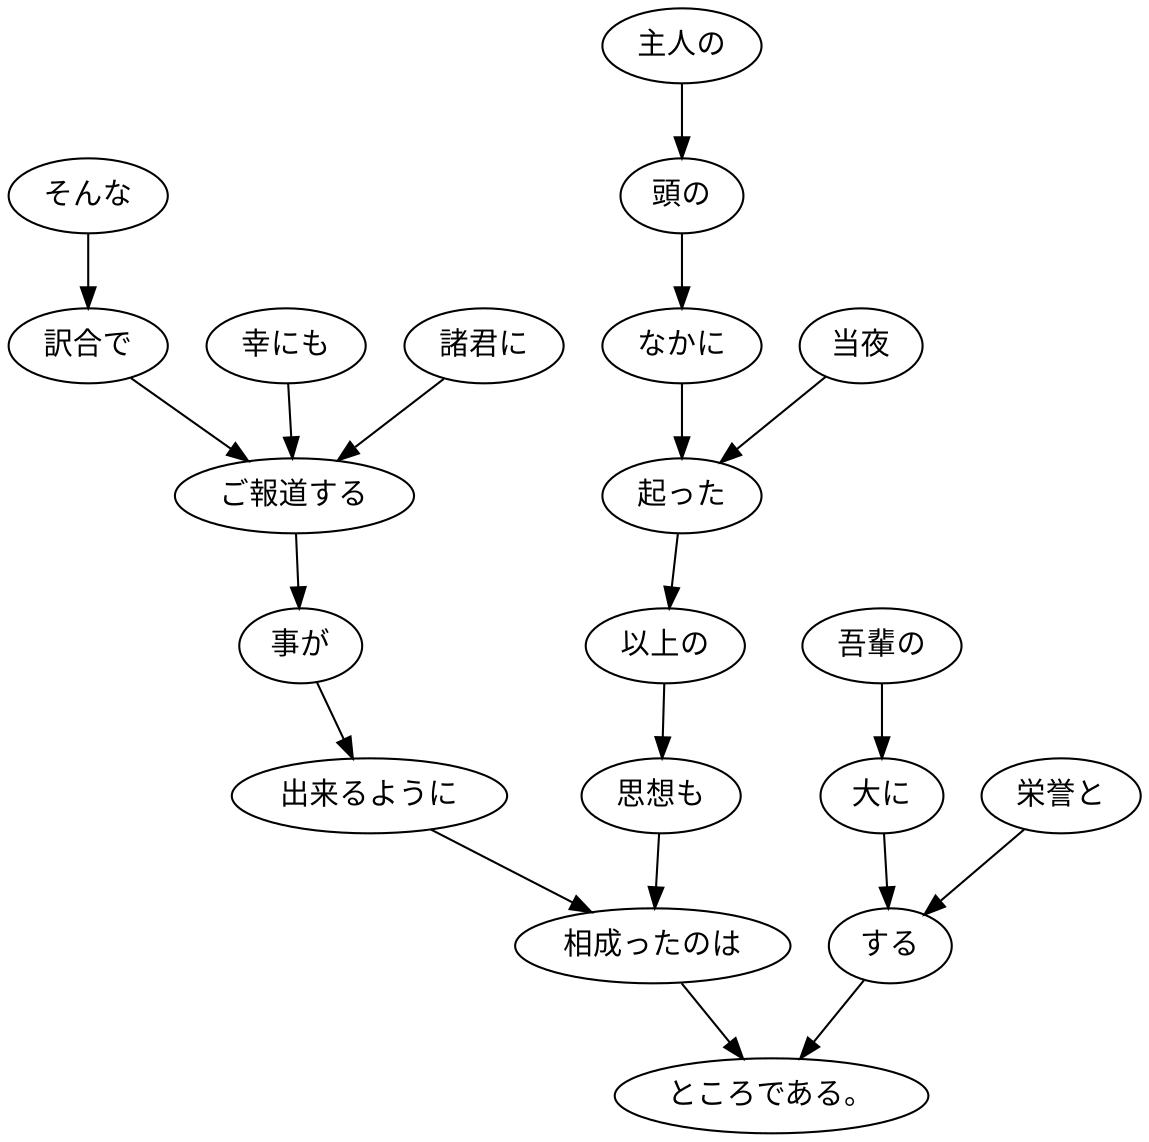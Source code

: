 digraph graph6388 {
	node0 [label="当夜"];
	node1 [label="主人の"];
	node2 [label="頭の"];
	node3 [label="なかに"];
	node4 [label="起った"];
	node5 [label="以上の"];
	node6 [label="思想も"];
	node7 [label="そんな"];
	node8 [label="訳合で"];
	node9 [label="幸にも"];
	node10 [label="諸君に"];
	node11 [label="ご報道する"];
	node12 [label="事が"];
	node13 [label="出来るように"];
	node14 [label="相成ったのは"];
	node15 [label="吾輩の"];
	node16 [label="大に"];
	node17 [label="栄誉と"];
	node18 [label="する"];
	node19 [label="ところである。"];
	node0 -> node4;
	node1 -> node2;
	node2 -> node3;
	node3 -> node4;
	node4 -> node5;
	node5 -> node6;
	node6 -> node14;
	node7 -> node8;
	node8 -> node11;
	node9 -> node11;
	node10 -> node11;
	node11 -> node12;
	node12 -> node13;
	node13 -> node14;
	node14 -> node19;
	node15 -> node16;
	node16 -> node18;
	node17 -> node18;
	node18 -> node19;
}
